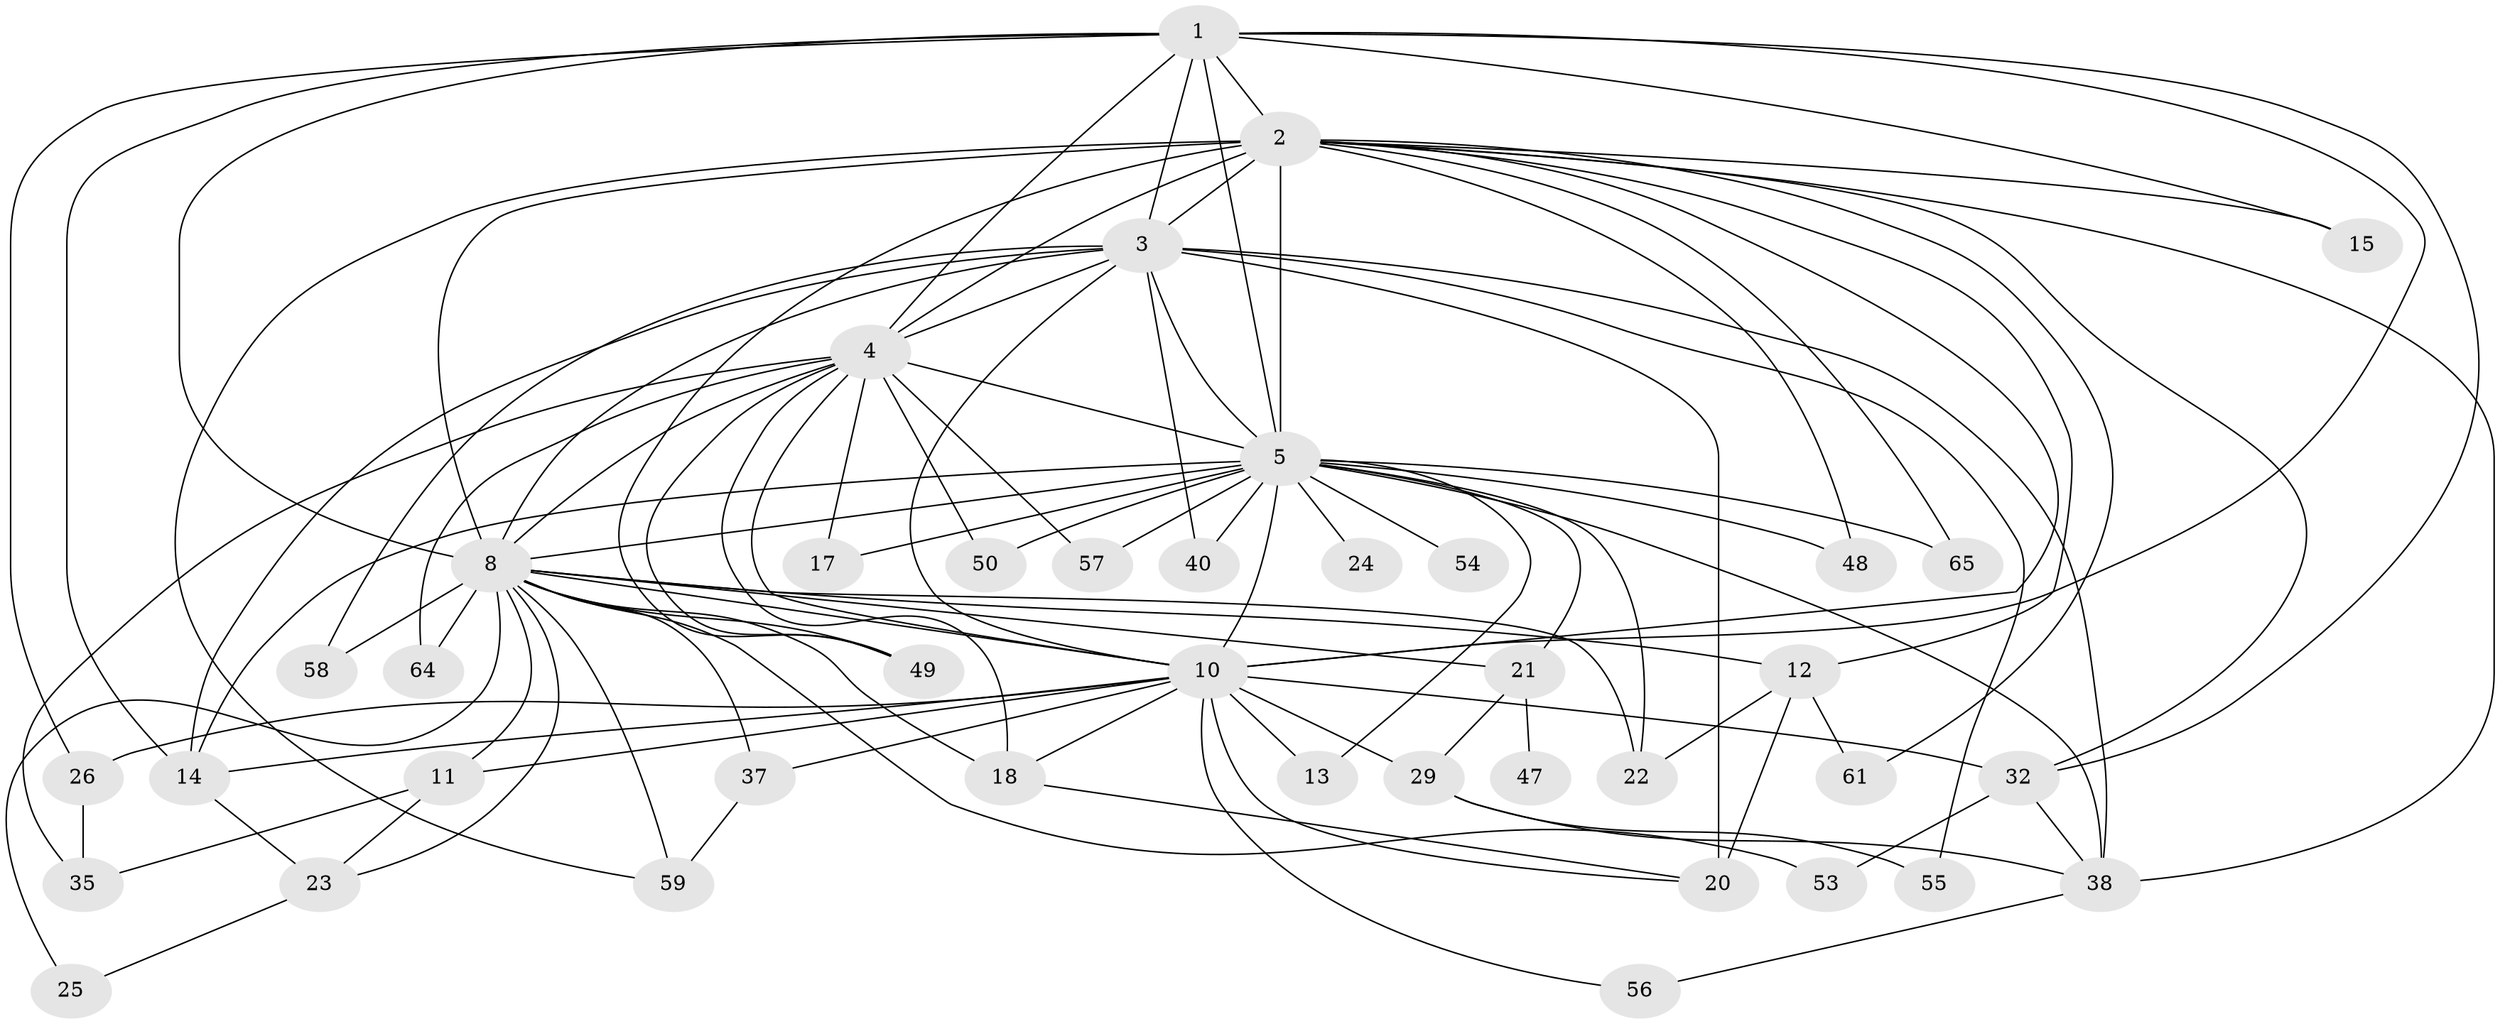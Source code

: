 // original degree distribution, {16: 0.024390243902439025, 22: 0.012195121951219513, 18: 0.012195121951219513, 23: 0.012195121951219513, 12: 0.012195121951219513, 15: 0.012195121951219513, 27: 0.012195121951219513, 19: 0.012195121951219513, 20: 0.012195121951219513, 4: 0.07317073170731707, 5: 0.04878048780487805, 3: 0.2073170731707317, 2: 0.5365853658536586, 7: 0.012195121951219513}
// Generated by graph-tools (version 1.1) at 2025/13/03/09/25 04:13:43]
// undirected, 41 vertices, 100 edges
graph export_dot {
graph [start="1"]
  node [color=gray90,style=filled];
  1;
  2 [super="+27+36+78+6+19+63+30"];
  3 [super="+71+7+51"];
  4 [super="+41"];
  5 [super="+52+9+16+68"];
  8;
  10 [super="+44"];
  11 [super="+67"];
  12;
  13;
  14 [super="+31"];
  15;
  17;
  18 [super="+34+73"];
  20 [super="+79"];
  21 [super="+39"];
  22 [super="+33"];
  23;
  24;
  25;
  26;
  29;
  32 [super="+46"];
  35;
  37 [super="+77"];
  38 [super="+45+60+43"];
  40;
  47;
  48;
  49 [super="+74"];
  50;
  53;
  54;
  55;
  56;
  57 [super="+72"];
  58;
  59;
  61;
  64;
  65;
  1 -- 2 [weight=3];
  1 -- 3 [weight=3];
  1 -- 4;
  1 -- 5 [weight=3];
  1 -- 8;
  1 -- 10;
  1 -- 15;
  1 -- 26;
  1 -- 32;
  1 -- 14;
  2 -- 3 [weight=7];
  2 -- 4 [weight=2];
  2 -- 5 [weight=5];
  2 -- 8 [weight=4];
  2 -- 10 [weight=3];
  2 -- 12;
  2 -- 15;
  2 -- 61;
  2 -- 49;
  2 -- 65;
  2 -- 32;
  2 -- 48;
  2 -- 38;
  2 -- 59;
  3 -- 4 [weight=2];
  3 -- 5 [weight=5];
  3 -- 8 [weight=4];
  3 -- 10 [weight=2];
  3 -- 20 [weight=2];
  3 -- 40;
  3 -- 55;
  3 -- 58;
  3 -- 38;
  3 -- 14;
  4 -- 5 [weight=2];
  4 -- 8;
  4 -- 10;
  4 -- 17;
  4 -- 35;
  4 -- 49;
  4 -- 50;
  4 -- 57;
  4 -- 64;
  4 -- 18;
  5 -- 8 [weight=2];
  5 -- 10 [weight=2];
  5 -- 13 [weight=2];
  5 -- 14;
  5 -- 17;
  5 -- 21 [weight=4];
  5 -- 22 [weight=2];
  5 -- 38 [weight=2];
  5 -- 48;
  5 -- 50;
  5 -- 54 [weight=2];
  5 -- 57 [weight=2];
  5 -- 65;
  5 -- 24;
  5 -- 40;
  8 -- 10;
  8 -- 11;
  8 -- 12;
  8 -- 18 [weight=2];
  8 -- 23;
  8 -- 25;
  8 -- 37;
  8 -- 49;
  8 -- 53;
  8 -- 58;
  8 -- 59;
  8 -- 64;
  8 -- 22;
  8 -- 21;
  10 -- 11;
  10 -- 13;
  10 -- 14;
  10 -- 18;
  10 -- 26;
  10 -- 29;
  10 -- 37;
  10 -- 56;
  10 -- 20;
  10 -- 32;
  11 -- 23;
  11 -- 35;
  12 -- 20;
  12 -- 22;
  12 -- 61;
  14 -- 23;
  18 -- 20;
  21 -- 29;
  21 -- 47 [weight=2];
  23 -- 25;
  26 -- 35;
  29 -- 38;
  29 -- 55;
  32 -- 38;
  32 -- 53;
  37 -- 59;
  38 -- 56;
}

